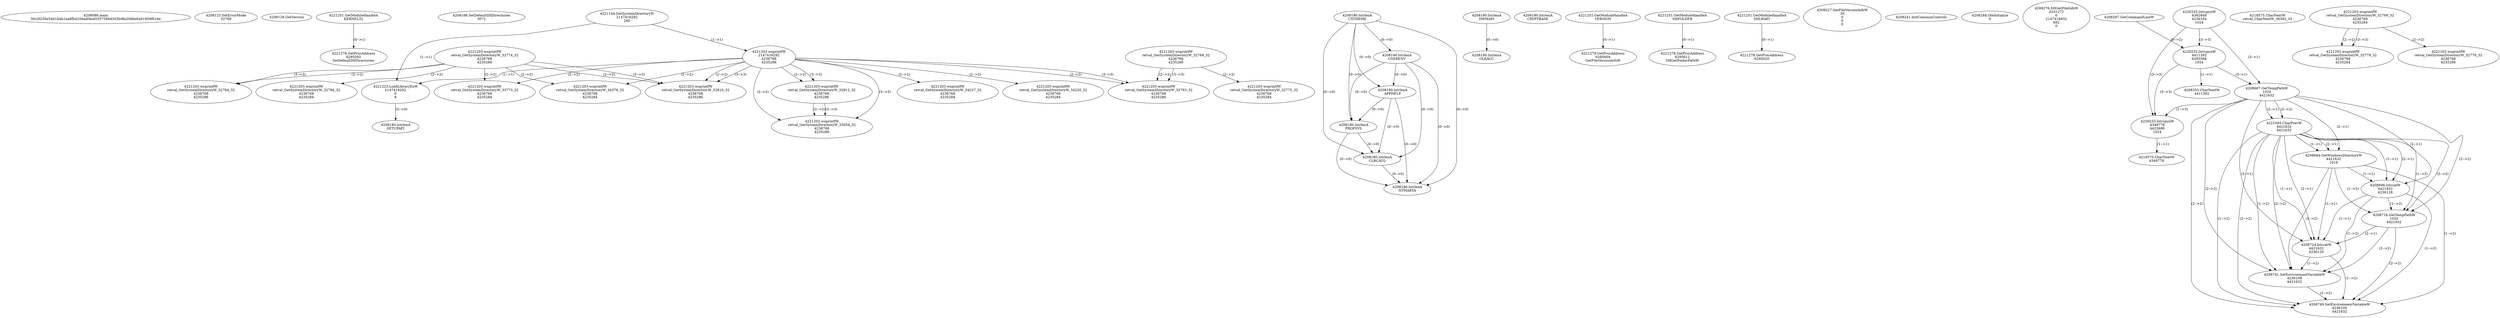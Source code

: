 // Global SCDG with merge call
digraph {
	0 [label="4208088.main
30c2f230e5401b4b1ea8fb425dadf4e453575884303b9fa2066e6a91859f016e"]
	1 [label="4208123.SetErrorMode
32769"]
	2 [label="4208129.GetVersion
"]
	3 [label="4221251.GetModuleHandleA
KERNEL32"]
	4 [label="4221278.GetProcAddress
6295592
SetDefaultDllDirectories"]
	3 -> 4 [label="(0-->1)"]
	5 [label="4208166.SetDefaultDllDirectories
3072"]
	6 [label="4221144.GetSystemDirectoryW
2147416292
260"]
	7 [label="4221203.wsprintfW
2147416292
4236768
4235286"]
	6 -> 7 [label="(1-->1)"]
	8 [label="4221223.LoadLibraryExW
2147416292
0
8"]
	6 -> 8 [label="(1-->1)"]
	7 -> 8 [label="(1-->1)"]
	9 [label="4208180.lstrlenA
UXTHEME"]
	10 [label="4208180.lstrlenA
USERENV"]
	9 -> 10 [label="(0-->0)"]
	11 [label="4208180.lstrlenA
SETUPAPI"]
	8 -> 11 [label="(3-->0)"]
	12 [label="4221203.wsprintfW
retval_GetSystemDirectoryW_32774_32
4236768
4235286"]
	13 [label="4208180.lstrlenA
APPHELP"]
	9 -> 13 [label="(0-->0)"]
	10 -> 13 [label="(0-->0)"]
	14 [label="4208180.lstrlenA
PROPSYS"]
	9 -> 14 [label="(0-->0)"]
	10 -> 14 [label="(0-->0)"]
	13 -> 14 [label="(0-->0)"]
	15 [label="4208180.lstrlenA
DWMAPI"]
	16 [label="4208180.lstrlenA
CRYPTBASE"]
	17 [label="4208180.lstrlenA
OLEACC"]
	15 -> 17 [label="(0-->0)"]
	18 [label="4208180.lstrlenA
CLBCATQ"]
	9 -> 18 [label="(0-->0)"]
	10 -> 18 [label="(0-->0)"]
	13 -> 18 [label="(0-->0)"]
	14 -> 18 [label="(0-->0)"]
	19 [label="4221203.wsprintfW
retval_GetSystemDirectoryW_34376_32
4236768
4235284"]
	7 -> 19 [label="(2-->2)"]
	12 -> 19 [label="(2-->2)"]
	20 [label="4208180.lstrlenA
NTMARTA"]
	9 -> 20 [label="(0-->0)"]
	10 -> 20 [label="(0-->0)"]
	13 -> 20 [label="(0-->0)"]
	14 -> 20 [label="(0-->0)"]
	18 -> 20 [label="(0-->0)"]
	21 [label="4221251.GetModuleHandleA
VERSION"]
	22 [label="4221278.GetProcAddress
6295604
GetFileVersionInfoW"]
	21 -> 22 [label="(0-->1)"]
	23 [label="4221251.GetModuleHandleA
SHFOLDER"]
	24 [label="4221278.GetProcAddress
6295612
SHGetFolderPathW"]
	23 -> 24 [label="(0-->1)"]
	25 [label="4221251.GetModuleHandleA
SHLWAPI"]
	26 [label="4221278.GetProcAddress
6295620
"]
	25 -> 26 [label="(0-->1)"]
	27 [label="4208227.GetFileVersionInfoW
30
0
0
0"]
	28 [label="4208241.InitCommonControls
"]
	29 [label="4208248.OleInitialize
0"]
	30 [label="4208276.SHGetFileInfoW
4331272
0
2147416932
692
0"]
	31 [label="4220233.lstrcpynW
4362848
4236164
1024"]
	32 [label="4208297.GetCommandLineW
"]
	33 [label="4220233.lstrcpynW
4411392
6295588
1024"]
	32 -> 33 [label="(0-->2)"]
	31 -> 33 [label="(3-->3)"]
	34 [label="4208353.CharNextW
4411392"]
	33 -> 34 [label="(1-->1)"]
	35 [label="4221203.wsprintfW
retval_GetSystemDirectoryW_33773_32
4236768
4235284"]
	7 -> 35 [label="(2-->2)"]
	12 -> 35 [label="(2-->2)"]
	36 [label="4208667.GetTempPathW
1024
4421632"]
	31 -> 36 [label="(3-->1)"]
	33 -> 36 [label="(3-->1)"]
	37 [label="4221045.CharPrevW
4421632
4421632"]
	36 -> 37 [label="(2-->1)"]
	36 -> 37 [label="(2-->2)"]
	38 [label="4208684.GetWindowsDirectoryW
4421632
1019"]
	36 -> 38 [label="(2-->1)"]
	37 -> 38 [label="(1-->1)"]
	37 -> 38 [label="(2-->1)"]
	39 [label="4208696.lstrcatW
4421632
4236128"]
	36 -> 39 [label="(2-->1)"]
	37 -> 39 [label="(1-->1)"]
	37 -> 39 [label="(2-->1)"]
	38 -> 39 [label="(1-->1)"]
	40 [label="4208716.GetTempPathW
1020
4421632"]
	36 -> 40 [label="(2-->2)"]
	37 -> 40 [label="(1-->2)"]
	37 -> 40 [label="(2-->2)"]
	38 -> 40 [label="(1-->2)"]
	39 -> 40 [label="(1-->2)"]
	41 [label="4208724.lstrcatW
4421632
4236120"]
	36 -> 41 [label="(2-->1)"]
	37 -> 41 [label="(1-->1)"]
	37 -> 41 [label="(2-->1)"]
	38 -> 41 [label="(1-->1)"]
	39 -> 41 [label="(1-->1)"]
	40 -> 41 [label="(2-->1)"]
	42 [label="4208741.SetEnvironmentVariableW
4236108
4421632"]
	36 -> 42 [label="(2-->2)"]
	37 -> 42 [label="(1-->2)"]
	37 -> 42 [label="(2-->2)"]
	38 -> 42 [label="(1-->2)"]
	39 -> 42 [label="(1-->2)"]
	40 -> 42 [label="(2-->2)"]
	41 -> 42 [label="(1-->2)"]
	43 [label="4208749.SetEnvironmentVariableW
4236100
4421632"]
	36 -> 43 [label="(2-->2)"]
	37 -> 43 [label="(1-->2)"]
	37 -> 43 [label="(2-->2)"]
	38 -> 43 [label="(1-->2)"]
	39 -> 43 [label="(1-->2)"]
	40 -> 43 [label="(2-->2)"]
	41 -> 43 [label="(1-->2)"]
	42 -> 43 [label="(2-->2)"]
	44 [label="4221203.wsprintfW
retval_GetSystemDirectoryW_32812_32
4236768
4235286"]
	7 -> 44 [label="(2-->2)"]
	7 -> 44 [label="(3-->3)"]
	45 [label="4221203.wsprintfW
retval_GetSystemDirectoryW_33054_32
4236768
4235286"]
	7 -> 45 [label="(2-->2)"]
	44 -> 45 [label="(2-->2)"]
	7 -> 45 [label="(3-->3)"]
	44 -> 45 [label="(3-->3)"]
	46 [label="4220233.lstrcpynW
4349776
4423680
1024"]
	31 -> 46 [label="(3-->3)"]
	33 -> 46 [label="(3-->3)"]
	36 -> 46 [label="(1-->3)"]
	47 [label="4218570.CharNextW
4349776"]
	46 -> 47 [label="(1-->1)"]
	48 [label="4218575.CharNextW
retval_CharNextW_36392_32"]
	49 [label="4221203.wsprintfW
retval_GetSystemDirectoryW_34227_32
4236768
4235284"]
	7 -> 49 [label="(2-->2)"]
	50 [label="4221203.wsprintfW
retval_GetSystemDirectoryW_34220_32
4236768
4235284"]
	7 -> 50 [label="(2-->2)"]
	51 [label="4221203.wsprintfW
retval_GetSystemDirectoryW_32784_32
4236768
4235286"]
	12 -> 51 [label="(2-->2)"]
	12 -> 51 [label="(3-->3)"]
	52 [label="4221203.wsprintfW
retval_GetSystemDirectoryW_32769_32
4236768
4235284"]
	53 [label="4221203.wsprintfW
retval_GetSystemDirectoryW_32779_32
4236768
4235284"]
	52 -> 53 [label="(2-->2)"]
	52 -> 53 [label="(3-->3)"]
	54 [label="4221203.wsprintfW
retval_GetSystemDirectoryW_32784_32
4236768
4235284"]
	12 -> 54 [label="(2-->2)"]
	55 [label="4221203.wsprintfW
retval_GetSystemDirectoryW_32779_32
4236768
4235286"]
	52 -> 55 [label="(2-->2)"]
	56 [label="4221203.wsprintfW
retval_GetSystemDirectoryW_32769_32
4236768
4235286"]
	57 [label="4221203.wsprintfW
retval_GetSystemDirectoryW_32775_32
4236768
4235284"]
	56 -> 57 [label="(2-->2)"]
	58 [label="4221203.wsprintfW
retval_GetSystemDirectoryW_32793_32
4236768
4235286"]
	7 -> 58 [label="(2-->2)"]
	56 -> 58 [label="(2-->2)"]
	7 -> 58 [label="(3-->3)"]
	56 -> 58 [label="(3-->3)"]
	59 [label="4221203.wsprintfW
retval_GetSystemDirectoryW_32810_32
4236768
4235286"]
	7 -> 59 [label="(2-->2)"]
	12 -> 59 [label="(2-->2)"]
	7 -> 59 [label="(3-->3)"]
	12 -> 59 [label="(3-->3)"]
}

